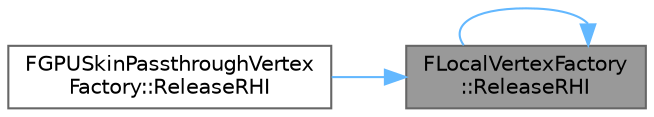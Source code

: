 digraph "FLocalVertexFactory::ReleaseRHI"
{
 // INTERACTIVE_SVG=YES
 // LATEX_PDF_SIZE
  bgcolor="transparent";
  edge [fontname=Helvetica,fontsize=10,labelfontname=Helvetica,labelfontsize=10];
  node [fontname=Helvetica,fontsize=10,shape=box,height=0.2,width=0.4];
  rankdir="RL";
  Node1 [id="Node000001",label="FLocalVertexFactory\l::ReleaseRHI",height=0.2,width=0.4,color="gray40", fillcolor="grey60", style="filled", fontcolor="black",tooltip="Releases the RHI resources used by this resource."];
  Node1 -> Node2 [id="edge1_Node000001_Node000002",dir="back",color="steelblue1",style="solid",tooltip=" "];
  Node2 [id="Node000002",label="FGPUSkinPassthroughVertex\lFactory::ReleaseRHI",height=0.2,width=0.4,color="grey40", fillcolor="white", style="filled",URL="$d0/d7b/classFGPUSkinPassthroughVertexFactory.html#ae9f15e8e3c6972f1def2d107962bcc9e",tooltip="Releases the RHI resources used by this resource."];
  Node1 -> Node1 [id="edge2_Node000001_Node000001",dir="back",color="steelblue1",style="solid",tooltip=" "];
}
